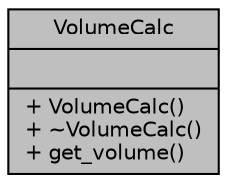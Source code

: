 digraph "VolumeCalc"
{
  edge [fontname="Helvetica",fontsize="10",labelfontname="Helvetica",labelfontsize="10"];
  node [fontname="Helvetica",fontsize="10",shape=record];
  Node1 [label="{VolumeCalc\n||+ VolumeCalc()\l+ ~VolumeCalc()\l+ get_volume()\l}",height=0.2,width=0.4,color="black", fillcolor="grey75", style="filled" fontcolor="black"];
}
